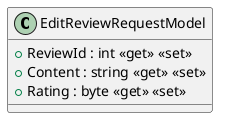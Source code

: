 @startuml
class EditReviewRequestModel {
    + ReviewId : int <<get>> <<set>>
    + Content : string <<get>> <<set>>
    + Rating : byte <<get>> <<set>>
}
@enduml
